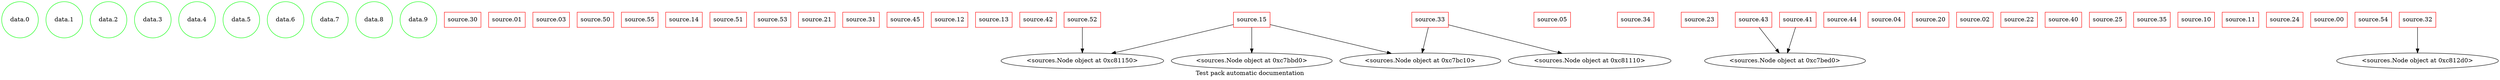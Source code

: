 strict digraph {
	graph [bb="0,0,5769,186",
		label="Test pack automatic documentation",
		lp="2884.5,13",
		stric=False
	];
	node [label="\N"];
	"data.0"	 [color=green,
		height="1.1944",
		pos="43,143",
		shape=circle,
		width="1.1944"];
	"data.1"	 [color=green,
		height="1.1944",
		pos="147,143",
		shape=circle,
		width="1.1944"];
	"data.2"	 [color=green,
		height="1.1944",
		pos="251,143",
		shape=circle,
		width="1.1944"];
	"data.3"	 [color=green,
		height="1.1944",
		pos="355,143",
		shape=circle,
		width="1.1944"];
	"data.4"	 [color=green,
		height="1.1944",
		pos="459,143",
		shape=circle,
		width="1.1944"];
	"data.5"	 [color=green,
		height="1.1944",
		pos="563,143",
		shape=circle,
		width="1.1944"];
	"data.6"	 [color=green,
		height="1.1944",
		pos="667,143",
		shape=circle,
		width="1.1944"];
	"data.7"	 [color=green,
		height="1.1944",
		pos="771,143",
		shape=circle,
		width="1.1944"];
	"data.8"	 [color=green,
		height="1.1944",
		pos="875,143",
		shape=circle,
		width="1.1944"];
	"data.9"	 [color=green,
		height="1.1944",
		pos="979,143",
		shape=circle,
		width="1.1944"];
	"source.30"	 [color=red,
		height="0.5",
		pos="1082,143",
		shape=box,
		width="1.1667"];
	"source.01"	 [color=red,
		height="0.5",
		pos="1184,143",
		shape=box,
		width="1.1667"];
	"source.03"	 [color=red,
		height="0.5",
		pos="1286,143",
		shape=box,
		width="1.1667"];
	"source.50"	 [color=red,
		height="0.5",
		pos="1388,143",
		shape=box,
		width="1.1667"];
	"source.55"	 [color=red,
		height="0.5",
		pos="1490,143",
		shape=box,
		width="1.1667"];
	"source.14"	 [color=red,
		height="0.5",
		pos="1592,143",
		shape=box,
		width="1.1667"];
	"source.51"	 [color=red,
		height="0.5",
		pos="1694,143",
		shape=box,
		width="1.1667"];
	"source.53"	 [color=red,
		height="0.5",
		pos="1796,143",
		shape=box,
		width="1.1667"];
	"source.21"	 [color=red,
		height="0.5",
		pos="1898,143",
		shape=box,
		width="1.1667"];
	"source.31"	 [color=red,
		height="0.5",
		pos="2000,143",
		shape=box,
		width="1.1667"];
	"source.45"	 [color=red,
		height="0.5",
		pos="2102,143",
		shape=box,
		width="1.1667"];
	"source.12"	 [color=red,
		height="0.5",
		pos="2204,143",
		shape=box,
		width="1.1667"];
	"source.13"	 [color=red,
		height="0.5",
		pos="2306,143",
		shape=box,
		width="1.1667"];
	"source.42"	 [color=red,
		height="0.5",
		pos="2408,143",
		shape=box,
		width="1.1667"];
	"source.15"	 [color=red,
		height="0.5",
		pos="2908,143",
		shape=box,
		width="1.1667"];
	"<sources.Node object at 0xc7bbd0>"	 [height="0.51389",
		pos="2908,45",
		width="5.25"];
	"source.15" -> "<sources.Node object at 0xc7bbd0>"	 [pos="e,2908,63.684 2908,124.57 2908,110.29 2908,90.236 2908,73.836"];
	"<sources.Node object at 0xc7bc10>"	 [height="0.51389",
		pos="3304,45",
		width="5.25"];
	"source.15" -> "<sources.Node object at 0xc7bc10>"	 [pos="e,3234.3,62.257 2950,132.61 3015.1,116.49 3141.6,85.192 3224.4,64.701"];
	"<sources.Node object at 0xc81150>"	 [height="0.51389",
		pos="2510,45",
		width="5.3056"];
	"source.15" -> "<sources.Node object at 0xc81150>"	 [pos="e,2580.1,62.257 2865.8,132.61 2800.3,116.49 2673.2,85.192 2590,64.701"];
	"source.05"	 [color=red,
		height="0.5",
		pos="3618,143",
		shape=box,
		width="1.1667"];
	"source.34"	 [color=red,
		height="0.5",
		pos="3791,143",
		shape=box,
		width="1.1667"];
	"source.23"	 [color=red,
		height="0.5",
		pos="3929,143",
		shape=box,
		width="1.1667"];
	"source.33"	 [color=red,
		height="0.5",
		pos="3447,143",
		shape=box,
		width="1.1667"];
	"source.33" -> "<sources.Node object at 0xc7bc10>"	 [pos="e,3330.9,63.438 3420.4,124.8 3397.6,109.15 3364.5,86.457 3339.4,69.268"];
	"<sources.Node object at 0xc81110>"	 [height="0.51389",
		pos="3702,45",
		width="5.3056"];
	"source.33" -> "<sources.Node object at 0xc81110>"	 [pos="e,3655.1,63.037 3489.1,126.82 3531.9,110.39 3598.3,84.853 3645.6,66.682"];
	"source.43"	 [color=red,
		height="0.5",
		pos="4049,143",
		shape=box,
		width="1.1667"];
	"<sources.Node object at 0xc7bed0>"	 [height="0.51389",
		pos="4100,45",
		width="5.25"];
	"source.43" -> "<sources.Node object at 0xc7bed0>"	 [pos="e,4090.3,63.684 4058.6,124.57 4066.2,110.01 4076.9,89.47 4085.5,72.903"];
	"source.44"	 [color=red,
		height="0.5",
		pos="4253,143",
		shape=box,
		width="1.1667"];
	"source.04"	 [color=red,
		height="0.5",
		pos="4355,143",
		shape=box,
		width="1.1667"];
	"source.20"	 [color=red,
		height="0.5",
		pos="4457,143",
		shape=box,
		width="1.1667"];
	"source.02"	 [color=red,
		height="0.5",
		pos="4559,143",
		shape=box,
		width="1.1667"];
	"source.22"	 [color=red,
		height="0.5",
		pos="4661,143",
		shape=box,
		width="1.1667"];
	"source.40"	 [color=red,
		height="0.5",
		pos="4763,143",
		shape=box,
		width="1.1667"];
	"source.41"	 [color=red,
		height="0.5",
		pos="4151,143",
		shape=box,
		width="1.1667"];
	"source.41" -> "<sources.Node object at 0xc7bed0>"	 [pos="e,4109.7,63.684 4141.4,124.57 4133.8,110.01 4123.1,89.47 4114.5,72.903"];
	"source.25"	 [color=red,
		height="0.5",
		pos="4865,143",
		shape=box,
		width="1.1667"];
	"source.35"	 [color=red,
		height="0.5",
		pos="4967,143",
		shape=box,
		width="1.1667"];
	"source.10"	 [color=red,
		height="0.5",
		pos="5069,143",
		shape=box,
		width="1.1667"];
	"source.52"	 [color=red,
		height="0.5",
		pos="2510,143",
		shape=box,
		width="1.1667"];
	"source.52" -> "<sources.Node object at 0xc81150>"	 [pos="e,2510,63.684 2510,124.57 2510,110.29 2510,90.236 2510,73.836"];
	"source.11"	 [color=red,
		height="0.5",
		pos="5171,143",
		shape=box,
		width="1.1667"];
	"source.24"	 [color=red,
		height="0.5",
		pos="5273,143",
		shape=box,
		width="1.1667"];
	"source.00"	 [color=red,
		height="0.5",
		pos="5375,143",
		shape=box,
		width="1.1667"];
	"source.54"	 [color=red,
		height="0.5",
		pos="5477,143",
		shape=box,
		width="1.1667"];
	"source.32"	 [color=red,
		height="0.5",
		pos="5579,143",
		shape=box,
		width="1.1667"];
	"<sources.Node object at 0xc812d0>"	 [height="0.51389",
		pos="5579,45",
		width="5.2778"];
	"source.32" -> "<sources.Node object at 0xc812d0>"	 [pos="e,5579,63.684 5579,124.57 5579,110.29 5579,90.236 5579,73.836"];
}
